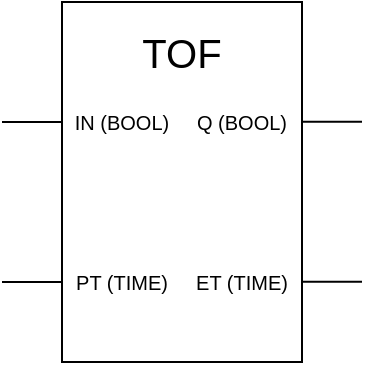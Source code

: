 <mxfile version="24.2.5" type="device">
  <diagram name="Pagina-1" id="VIyYVmzVjMcwkLGq1V15">
    <mxGraphModel dx="538" dy="270" grid="1" gridSize="5" guides="1" tooltips="1" connect="1" arrows="1" fold="1" page="1" pageScale="1" pageWidth="827" pageHeight="1169" math="0" shadow="0">
      <root>
        <mxCell id="0" />
        <mxCell id="1" parent="0" />
        <mxCell id="BX5PvhPX-RmELK_GvS-_-2" value="" style="rounded=0;whiteSpace=wrap;html=1;" vertex="1" parent="1">
          <mxGeometry x="240" y="140" width="120" height="180" as="geometry" />
        </mxCell>
        <mxCell id="BX5PvhPX-RmELK_GvS-_-3" value="&lt;font style=&quot;font-size: 20px;&quot;&gt;TOF&lt;/font&gt;" style="text;html=1;align=center;verticalAlign=middle;whiteSpace=wrap;rounded=0;" vertex="1" parent="1">
          <mxGeometry x="270" y="150" width="60" height="30" as="geometry" />
        </mxCell>
        <mxCell id="BX5PvhPX-RmELK_GvS-_-6" value="" style="endArrow=none;html=1;rounded=0;" edge="1" parent="1">
          <mxGeometry width="50" height="50" relative="1" as="geometry">
            <mxPoint x="210" y="200" as="sourcePoint" />
            <mxPoint x="240" y="200" as="targetPoint" />
          </mxGeometry>
        </mxCell>
        <mxCell id="BX5PvhPX-RmELK_GvS-_-9" style="edgeStyle=orthogonalEdgeStyle;rounded=0;orthogonalLoop=1;jettySize=auto;html=1;exitX=0.5;exitY=1;exitDx=0;exitDy=0;" edge="1" parent="1" source="BX5PvhPX-RmELK_GvS-_-2" target="BX5PvhPX-RmELK_GvS-_-2">
          <mxGeometry relative="1" as="geometry" />
        </mxCell>
        <mxCell id="BX5PvhPX-RmELK_GvS-_-10" value="" style="endArrow=none;html=1;rounded=0;" edge="1" parent="1">
          <mxGeometry width="50" height="50" relative="1" as="geometry">
            <mxPoint x="210" y="280" as="sourcePoint" />
            <mxPoint x="240" y="280" as="targetPoint" />
          </mxGeometry>
        </mxCell>
        <mxCell id="BX5PvhPX-RmELK_GvS-_-17" value="&lt;span style=&quot;font-size: 10px;&quot;&gt;IN (BOOL)&lt;/span&gt;" style="text;html=1;align=center;verticalAlign=middle;whiteSpace=wrap;rounded=0;" vertex="1" parent="1">
          <mxGeometry x="240" y="185" width="60" height="30" as="geometry" />
        </mxCell>
        <mxCell id="BX5PvhPX-RmELK_GvS-_-18" value="&lt;span style=&quot;font-size: 10px;&quot;&gt;PT (TIME)&lt;/span&gt;" style="text;html=1;align=center;verticalAlign=middle;whiteSpace=wrap;rounded=0;" vertex="1" parent="1">
          <mxGeometry x="240" y="265" width="60" height="30" as="geometry" />
        </mxCell>
        <mxCell id="BX5PvhPX-RmELK_GvS-_-19" value="" style="endArrow=none;html=1;rounded=0;" edge="1" parent="1">
          <mxGeometry width="50" height="50" relative="1" as="geometry">
            <mxPoint x="360" y="199.82" as="sourcePoint" />
            <mxPoint x="390" y="199.82" as="targetPoint" />
          </mxGeometry>
        </mxCell>
        <mxCell id="BX5PvhPX-RmELK_GvS-_-20" value="" style="endArrow=none;html=1;rounded=0;" edge="1" parent="1">
          <mxGeometry width="50" height="50" relative="1" as="geometry">
            <mxPoint x="360" y="279.82" as="sourcePoint" />
            <mxPoint x="390" y="279.82" as="targetPoint" />
          </mxGeometry>
        </mxCell>
        <mxCell id="BX5PvhPX-RmELK_GvS-_-21" value="&lt;span style=&quot;font-size: 10px;&quot;&gt;Q (BOOL)&lt;/span&gt;" style="text;html=1;align=center;verticalAlign=middle;whiteSpace=wrap;rounded=0;" vertex="1" parent="1">
          <mxGeometry x="300" y="185" width="60" height="30" as="geometry" />
        </mxCell>
        <mxCell id="BX5PvhPX-RmELK_GvS-_-22" value="&lt;span style=&quot;font-size: 10px;&quot;&gt;ET (TIME)&lt;/span&gt;" style="text;html=1;align=center;verticalAlign=middle;whiteSpace=wrap;rounded=0;" vertex="1" parent="1">
          <mxGeometry x="300" y="265" width="60" height="30" as="geometry" />
        </mxCell>
      </root>
    </mxGraphModel>
  </diagram>
</mxfile>
